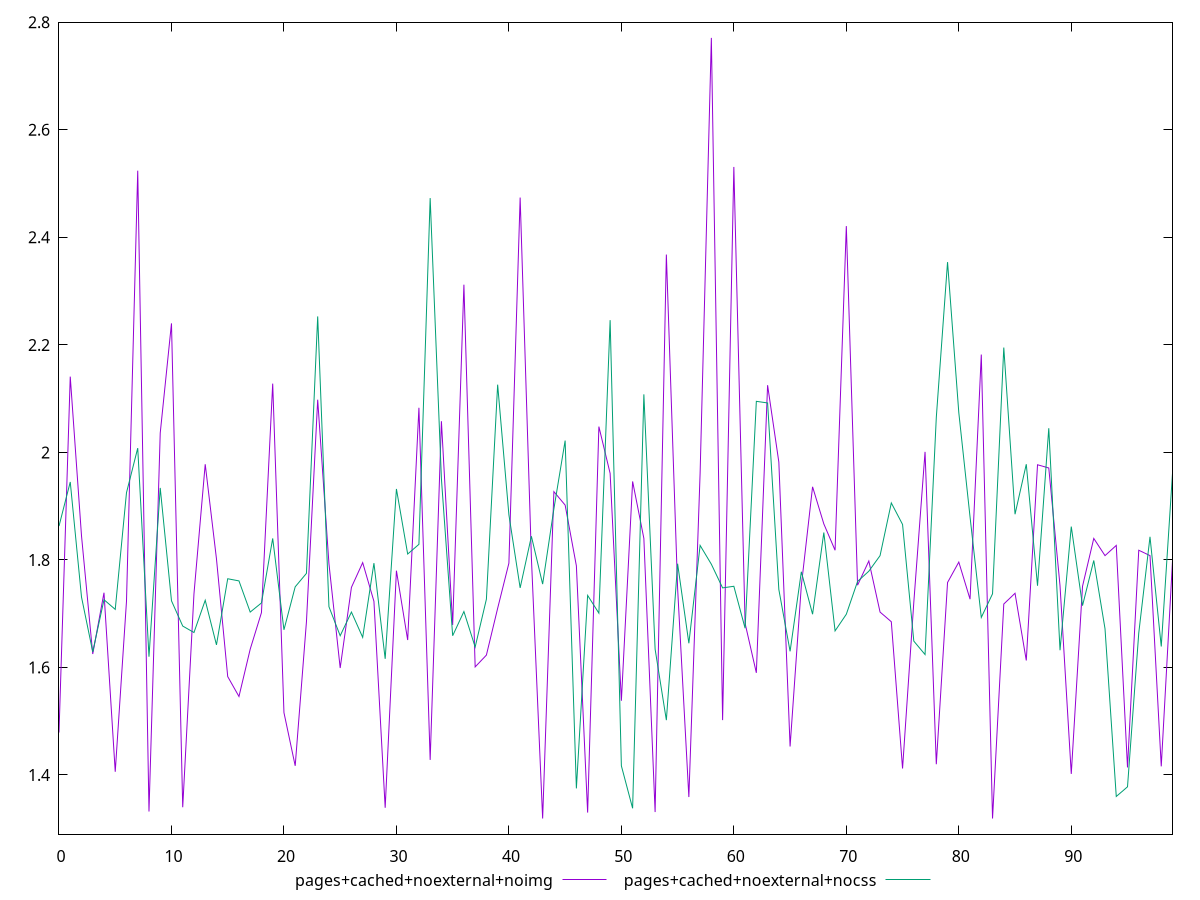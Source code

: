 reset

$pagesCachedNoexternalNoimg <<EOF
0 1.4789999999999999
1 2.141
2 1.845
3 1.625
4 1.7389999999999999
5 1.4060000000000001
6 1.723
7 2.524
8 1.332
9 2.036
10 2.2399999999999998
11 1.3399999999999999
12 1.7369999999999999
13 1.978
14 1.8019999999999998
15 1.583
16 1.5459999999999998
17 1.6340000000000001
18 1.7020000000000002
19 2.1279999999999997
20 1.516
21 1.417
22 1.6849999999999998
23 2.0980000000000003
24 1.793
25 1.5990000000000002
26 1.749
27 1.795
28 1.723
29 1.339
30 1.78
31 1.651
32 2.083
33 1.428
34 2.058
35 1.6789999999999998
36 2.3120000000000003
37 1.601
38 1.623
39 1.71
40 1.7939999999999998
41 2.4739999999999998
42 1.804
43 1.319
44 1.927
45 1.902
46 1.7889999999999997
47 1.3299999999999998
48 2.048
49 1.961
50 1.5379999999999998
51 1.946
52 1.84
53 1.331
54 2.3680000000000003
55 1.7469999999999999
56 1.359
57 1.961
58 2.7710000000000004
59 1.502
60 2.531
61 1.6820000000000002
62 1.59
63 2.125
64 1.9819999999999998
65 1.4529999999999998
66 1.752
67 1.936
68 1.867
69 1.8179999999999998
70 2.421
71 1.753
72 1.7979999999999998
73 1.703
74 1.6849999999999998
75 1.412
76 1.721
77 2.0010000000000003
78 1.42
79 1.758
80 1.7959999999999998
81 1.727
82 2.182
83 1.319
84 1.718
85 1.738
86 1.613
87 1.9770000000000003
88 1.9709999999999999
89 1.752
90 1.4020000000000001
91 1.7510000000000001
92 1.8399999999999999
93 1.808
94 1.827
95 1.414
96 1.8179999999999998
97 1.8079999999999998
98 1.416
99 1.7979999999999998
EOF

$pagesCachedNoexternalNocss <<EOF
0 1.863
1 1.9450000000000003
2 1.7309999999999999
3 1.629
4 1.726
5 1.7079999999999997
6 1.925
7 2.008
8 1.62
9 1.934
10 1.7240000000000002
11 1.6769999999999998
12 1.665
13 1.7249999999999999
14 1.6420000000000001
15 1.7650000000000001
16 1.7610000000000001
17 1.703
18 1.72
19 1.8399999999999999
20 1.67
21 1.7500000000000002
22 1.775
23 2.253
24 1.713
25 1.659
26 1.7029999999999998
27 1.656
28 1.794
29 1.6159999999999999
30 1.932
31 1.811
32 1.829
33 2.473
34 1.951
35 1.659
36 1.7040000000000002
37 1.6380000000000001
38 1.727
39 2.1260000000000003
40 1.8840000000000001
41 1.7479999999999998
42 1.8439999999999999
43 1.7550000000000001
44 1.895
45 2.022
46 1.375
47 1.734
48 1.7009999999999998
49 2.2459999999999996
50 1.417
51 1.338
52 2.108
53 1.634
54 1.502
55 1.7929999999999997
56 1.645
57 1.8270000000000002
58 1.792
59 1.7480000000000002
60 1.751
61 1.6729999999999998
62 2.0949999999999998
63 2.092
64 1.745
65 1.63
66 1.7779999999999998
67 1.699
68 1.8510000000000002
69 1.6680000000000001
70 1.6989999999999998
71 1.7599999999999998
72 1.779
73 1.808
74 1.9060000000000001
75 1.8659999999999999
76 1.649
77 1.624
78 2.065
79 2.354
80 2.074
81 1.8800000000000001
82 1.693
83 1.7369999999999999
84 2.195
85 1.885
86 1.978
87 1.752
88 2.045
89 1.6319999999999997
90 1.862
91 1.7149999999999999
92 1.799
93 1.672
94 1.36
95 1.378
96 1.6640000000000001
97 1.843
98 1.6390000000000002
99 1.961
EOF

set key outside below
set xrange [0:99]
set yrange [1.28996:2.8000400000000005]
set terminal svg size 640, 500 enhanced background rgb 'white'
set output "report_00007_2020-12-11T15:55:29.892Z/server-response-time/comparison/line/8_vs_9.svg"

plot $pagesCachedNoexternalNoimg title "pages+cached+noexternal+noimg" with line, \
     $pagesCachedNoexternalNocss title "pages+cached+noexternal+nocss" with line

reset
